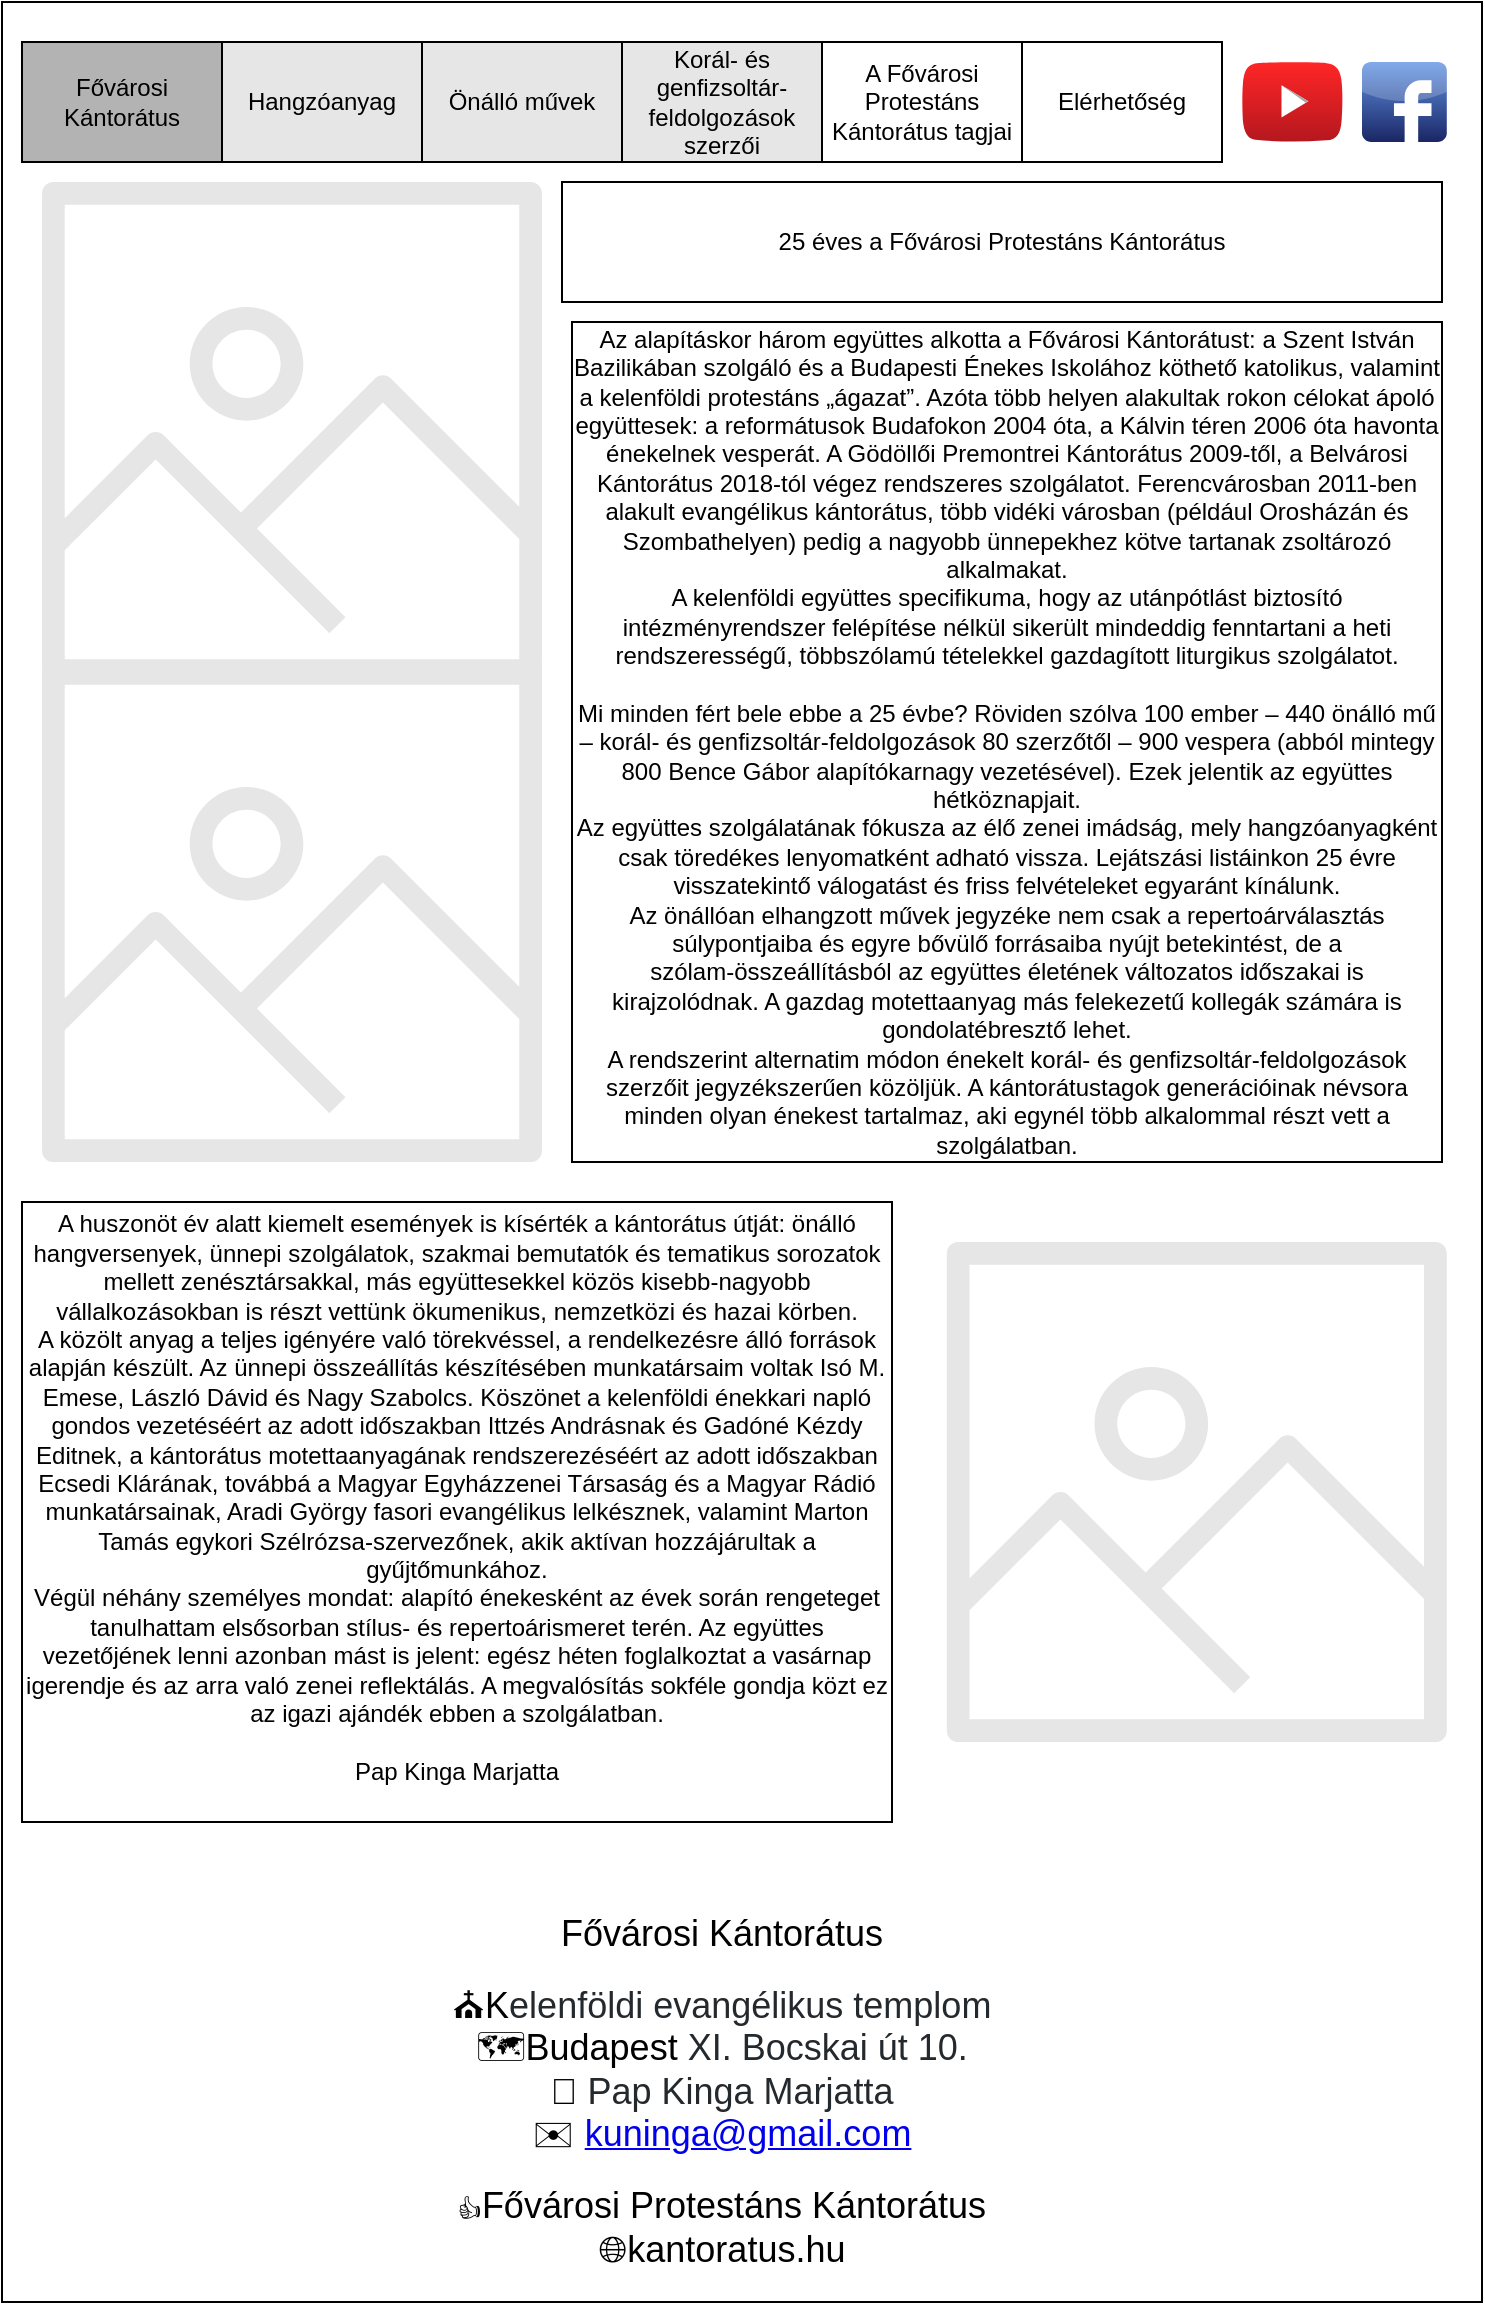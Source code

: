 <mxfile version="14.1.8" type="device"><diagram id="WiugcPCAGQU4B9p6u1jb" name="Page-1"><mxGraphModel dx="1385" dy="1762" grid="1" gridSize="10" guides="1" tooltips="1" connect="1" arrows="1" fold="1" page="1" pageScale="1" pageWidth="850" pageHeight="1100" math="0" shadow="0"><root><mxCell id="0"/><mxCell id="1" parent="0"/><mxCell id="Yt6MQ_FlRz6DIcPa3FjS-25" value="" style="rounded=0;whiteSpace=wrap;html=1;fillColor=#FFFFFF;" vertex="1" parent="1"><mxGeometry x="80" y="-20" width="740" height="1150" as="geometry"/></mxCell><mxCell id="Yt6MQ_FlRz6DIcPa3FjS-2" value="Fővárosi Kántorátus" style="rounded=0;whiteSpace=wrap;html=1;fillColor=#B3B3B3;" vertex="1" parent="1"><mxGeometry x="90" width="100" height="60" as="geometry"/></mxCell><mxCell id="Yt6MQ_FlRz6DIcPa3FjS-7" value="" style="dashed=0;outlineConnect=0;html=1;align=center;labelPosition=center;verticalLabelPosition=bottom;verticalAlign=top;shape=mxgraph.webicons.facebook;fillColor=#6294E4;gradientColor=#1A2665" vertex="1" parent="1"><mxGeometry x="760" y="10" width="42.4" height="40" as="geometry"/></mxCell><mxCell id="Yt6MQ_FlRz6DIcPa3FjS-8" value="" style="dashed=0;outlineConnect=0;html=1;align=center;labelPosition=center;verticalLabelPosition=bottom;verticalAlign=top;shape=mxgraph.weblogos.youtube_2;fillColor=#FF2626;gradientColor=#B5171F" vertex="1" parent="1"><mxGeometry x="700" y="10" width="50.4" height="40" as="geometry"/></mxCell><mxCell id="Yt6MQ_FlRz6DIcPa3FjS-9" value="A Fővárosi Protestáns Kántorátus tagjai" style="rounded=0;whiteSpace=wrap;html=1;" vertex="1" parent="1"><mxGeometry x="490" width="100" height="60" as="geometry"/></mxCell><mxCell id="Yt6MQ_FlRz6DIcPa3FjS-10" value="Korál- és genfizsoltár-feldolgozások szerzői" style="rounded=0;whiteSpace=wrap;html=1;fillColor=#E6E6E6;" vertex="1" parent="1"><mxGeometry x="390" width="100" height="60" as="geometry"/></mxCell><mxCell id="Yt6MQ_FlRz6DIcPa3FjS-11" value="Önálló művek" style="rounded=0;whiteSpace=wrap;html=1;fillColor=#E6E6E6;" vertex="1" parent="1"><mxGeometry x="290" width="100" height="60" as="geometry"/></mxCell><mxCell id="Yt6MQ_FlRz6DIcPa3FjS-12" value="Hangzóanyag" style="rounded=0;whiteSpace=wrap;html=1;fillColor=#E6E6E6;" vertex="1" parent="1"><mxGeometry x="190" width="100" height="60" as="geometry"/></mxCell><mxCell id="Yt6MQ_FlRz6DIcPa3FjS-13" value="Elérhetőség" style="rounded=0;whiteSpace=wrap;html=1;" vertex="1" parent="1"><mxGeometry x="590" width="100" height="60" as="geometry"/></mxCell><mxCell id="Yt6MQ_FlRz6DIcPa3FjS-16" value="" style="outlineConnect=0;fontColor=#232F3E;gradientColor=none;fillColor=#E6E6E6;strokeColor=none;dashed=0;verticalLabelPosition=bottom;verticalAlign=top;align=center;html=1;fontSize=12;fontStyle=0;aspect=fixed;pointerEvents=1;shape=mxgraph.aws4.container_registry_image;" vertex="1" parent="1"><mxGeometry x="100" y="70" width="250" height="250" as="geometry"/></mxCell><mxCell id="Yt6MQ_FlRz6DIcPa3FjS-18" value="&lt;div&gt;&lt;span&gt;Az alapításkor három együttes alkotta a Fővárosi Kántorátust: a Szent István Bazilikában szolgáló és a Budapesti Énekes Iskolához köthető katolikus, valamint a kelenföldi protestáns „ágazat”. Azóta több helyen alakultak rokon célokat ápoló együttesek: a reformátusok Budafokon 2004 óta, a Kálvin téren 2006 óta havonta énekelnek vesperát. A Gödöllői Premontrei Kántorátus 2009-től, a Belvárosi Kántorátus 2018-tól végez rendszeres szolgálatot. Ferencvárosban 2011-ben alakult evangélikus kántorátus, több vidéki városban (például Orosházán és Szombathelyen) pedig a nagyobb ünnepekhez kötve tartanak zsoltározó alkalmakat.&lt;/span&gt;&lt;br&gt;&lt;/div&gt;&lt;div&gt;A kelenföldi együttes specifikuma, hogy az utánpótlást biztosító intézményrendszer felépítése nélkül sikerült mindeddig fenntartani a heti rendszerességű, többszólamú tételekkel gazdagított liturgikus szolgálatot.&lt;/div&gt;&lt;div&gt;&lt;br&gt;&lt;/div&gt;&lt;div&gt;Mi minden fért bele ebbe a 25 évbe? Röviden szólva 100 ember – 440 önálló mű – korál- és genfizsoltár-feldolgozások 80 szerzőtől – 900 vespera (abból mintegy 800 Bence Gábor alapítókarnagy vezetésével). Ezek jelentik az együttes hétköznapjait.&lt;/div&gt;&lt;div&gt;Az együttes szolgálatának fókusza az élő zenei imádság, mely hangzóanyagként csak töredékes lenyomatként adható vissza. Lejátszási listáinkon 25 évre visszatekintő válogatást és friss felvételeket egyaránt kínálunk.&lt;/div&gt;&lt;div&gt;Az önállóan elhangzott művek jegyzéke nem csak a repertoárválasztás súlypontjaiba és egyre bővülő forrásaiba nyújt betekintést, de a szólam-összeállításból az együttes életének változatos időszakai is kirajzolódnak. A gazdag motettaanyag más felekezetű kollegák számára is gondolatébresztő lehet.&lt;/div&gt;&lt;div&gt;A rendszerint alternatim módon énekelt korál- és genfizsoltár-feldolgozások szerzőit jegyzékszerűen közöljük. A kántorátustagok generációinak névsora minden olyan énekest tartalmaz, aki egynél több alkalommal részt vett a szolgálatban.&lt;/div&gt;" style="rounded=0;whiteSpace=wrap;html=1;fillColor=#FFFFFF;" vertex="1" parent="1"><mxGeometry x="365" y="140" width="435" height="420" as="geometry"/></mxCell><mxCell id="Yt6MQ_FlRz6DIcPa3FjS-20" value="&lt;div&gt;A huszonöt év alatt kiemelt események is kísérték a kántorátus útját: önálló hangversenyek, ünnepi szolgálatok, szakmai bemutatók és tematikus sorozatok mellett zenésztársakkal, más együttesekkel közös kisebb-nagyobb vállalkozásokban is részt vettünk ökumenikus, nemzetközi és hazai körben.&lt;/div&gt;&lt;div&gt;A közölt anyag a teljes igényére való törekvéssel, a rendelkezésre álló források alapján készült. Az ünnepi összeállítás készítésében munkatársaim voltak Isó M. Emese, László Dávid és Nagy Szabolcs. Köszönet a kelenföldi énekkari napló gondos vezetéséért az adott időszakban Ittzés Andrásnak és Gadóné Kézdy Editnek, a kántorátus motettaanyagának rendszerezéséért az adott időszakban Ecsedi Klárának, továbbá a Magyar Egyházzenei Társaság és a Magyar Rádió munkatársainak, Aradi György fasori evangélikus lelkésznek, valamint Marton Tamás egykori Szélrózsa-szervezőnek, akik aktívan hozzájárultak a gyűjtőmunkához.&lt;/div&gt;&lt;div&gt;Végül néhány személyes mondat: alapító énekesként az évek során rengeteget tanulhattam elsősorban stílus- és repertoárismeret terén. Az együttes vezetőjének lenni azonban mást is jelent: egész héten foglalkoztat a vasárnap igerendje és az arra való zenei reflektálás. A megvalósítás sokféle gondja közt ez az igazi ajándék ebben a szolgálatban.&lt;/div&gt;&lt;div&gt;&lt;span&gt;&lt;br&gt;&lt;/span&gt;&lt;/div&gt;&lt;div&gt;&lt;span&gt;Pap Kinga Marjatta&lt;/span&gt;&lt;/div&gt;&lt;div&gt; &lt;br&gt;&lt;/div&gt;" style="rounded=0;whiteSpace=wrap;html=1;fillColor=#FFFFFF;" vertex="1" parent="1"><mxGeometry x="90" y="580" width="435" height="310" as="geometry"/></mxCell><mxCell id="Yt6MQ_FlRz6DIcPa3FjS-21" value="&lt;span&gt;25 éves a Fővárosi Protestáns Kántorátus&lt;/span&gt;" style="rounded=0;whiteSpace=wrap;html=1;fillColor=#FFFFFF;" vertex="1" parent="1"><mxGeometry x="360" y="70" width="440" height="60" as="geometry"/></mxCell><mxCell id="Yt6MQ_FlRz6DIcPa3FjS-22" value="" style="outlineConnect=0;fontColor=#232F3E;gradientColor=none;fillColor=#E6E6E6;strokeColor=none;dashed=0;verticalLabelPosition=bottom;verticalAlign=top;align=center;html=1;fontSize=12;fontStyle=0;aspect=fixed;pointerEvents=1;shape=mxgraph.aws4.container_registry_image;" vertex="1" parent="1"><mxGeometry x="552.4" y="600" width="250" height="250" as="geometry"/></mxCell><mxCell id="Yt6MQ_FlRz6DIcPa3FjS-23" value="" style="outlineConnect=0;fontColor=#232F3E;gradientColor=none;fillColor=#E6E6E6;strokeColor=none;dashed=0;verticalLabelPosition=bottom;verticalAlign=top;align=center;html=1;fontSize=12;fontStyle=0;aspect=fixed;pointerEvents=1;shape=mxgraph.aws4.container_registry_image;" vertex="1" parent="1"><mxGeometry x="100" y="310" width="250" height="250" as="geometry"/></mxCell><mxCell id="Yt6MQ_FlRz6DIcPa3FjS-31" value="&lt;font&gt;&lt;span style=&quot;font-size: 18px&quot;&gt;Fővárosi Kántorátus&lt;/span&gt;&lt;br&gt;&lt;br&gt;&lt;font&gt;&lt;span style=&quot;font-size: 18px&quot;&gt;⛪K&lt;/span&gt;&lt;span style=&quot;font-size: 18px ; color: rgb(36 , 41 , 46) ; background-color: rgb(255 , 255 , 255)&quot;&gt;elenföldi evangélikus templom&lt;br&gt;&lt;/span&gt;&lt;span style=&quot;font-size: 18px&quot;&gt;🗺️Budapest&amp;nbsp;&lt;/span&gt;&lt;span style=&quot;font-size: 18px ; color: rgb(36 , 41 , 46) ; background-color: rgb(255 , 255 , 255)&quot;&gt;XI. Bocskai út 10.&lt;br&gt;&lt;/span&gt;&lt;span style=&quot;font-size: 18px&quot;&gt;🙍&amp;nbsp;&lt;/span&gt;&lt;span style=&quot;font-size: 18px ; color: rgb(36 , 41 , 46) ; background-color: rgb(255 , 255 , 255)&quot;&gt;Pap Kinga Marjatta&lt;/span&gt;&lt;br&gt;&lt;span style=&quot;font-size: 18px&quot;&gt;✉️&amp;nbsp;&lt;/span&gt;&lt;a href=&quot;mailto:kuninga@gmail.com&quot; style=&quot;font-size: 18px ; box-sizing: border-box ; background-color: rgb(255 , 255 , 255)&quot;&gt;kuninga@gmail.com&lt;/a&gt;&lt;br&gt;&lt;br&gt;👍&lt;font style=&quot;font-size: 18px&quot;&gt;Fővárosi Protestáns Kántorátus&lt;/font&gt;&lt;br&gt;&lt;span style=&quot;font-size: 18px&quot;&gt;🌐kantoratus.hu&lt;/span&gt;&lt;/font&gt;&lt;/font&gt;" style="text;html=1;strokeColor=none;fillColor=none;align=center;verticalAlign=middle;whiteSpace=wrap;rounded=0;" vertex="1" parent="1"><mxGeometry x="275" y="930" width="330" height="190" as="geometry"/></mxCell></root></mxGraphModel></diagram></mxfile>
